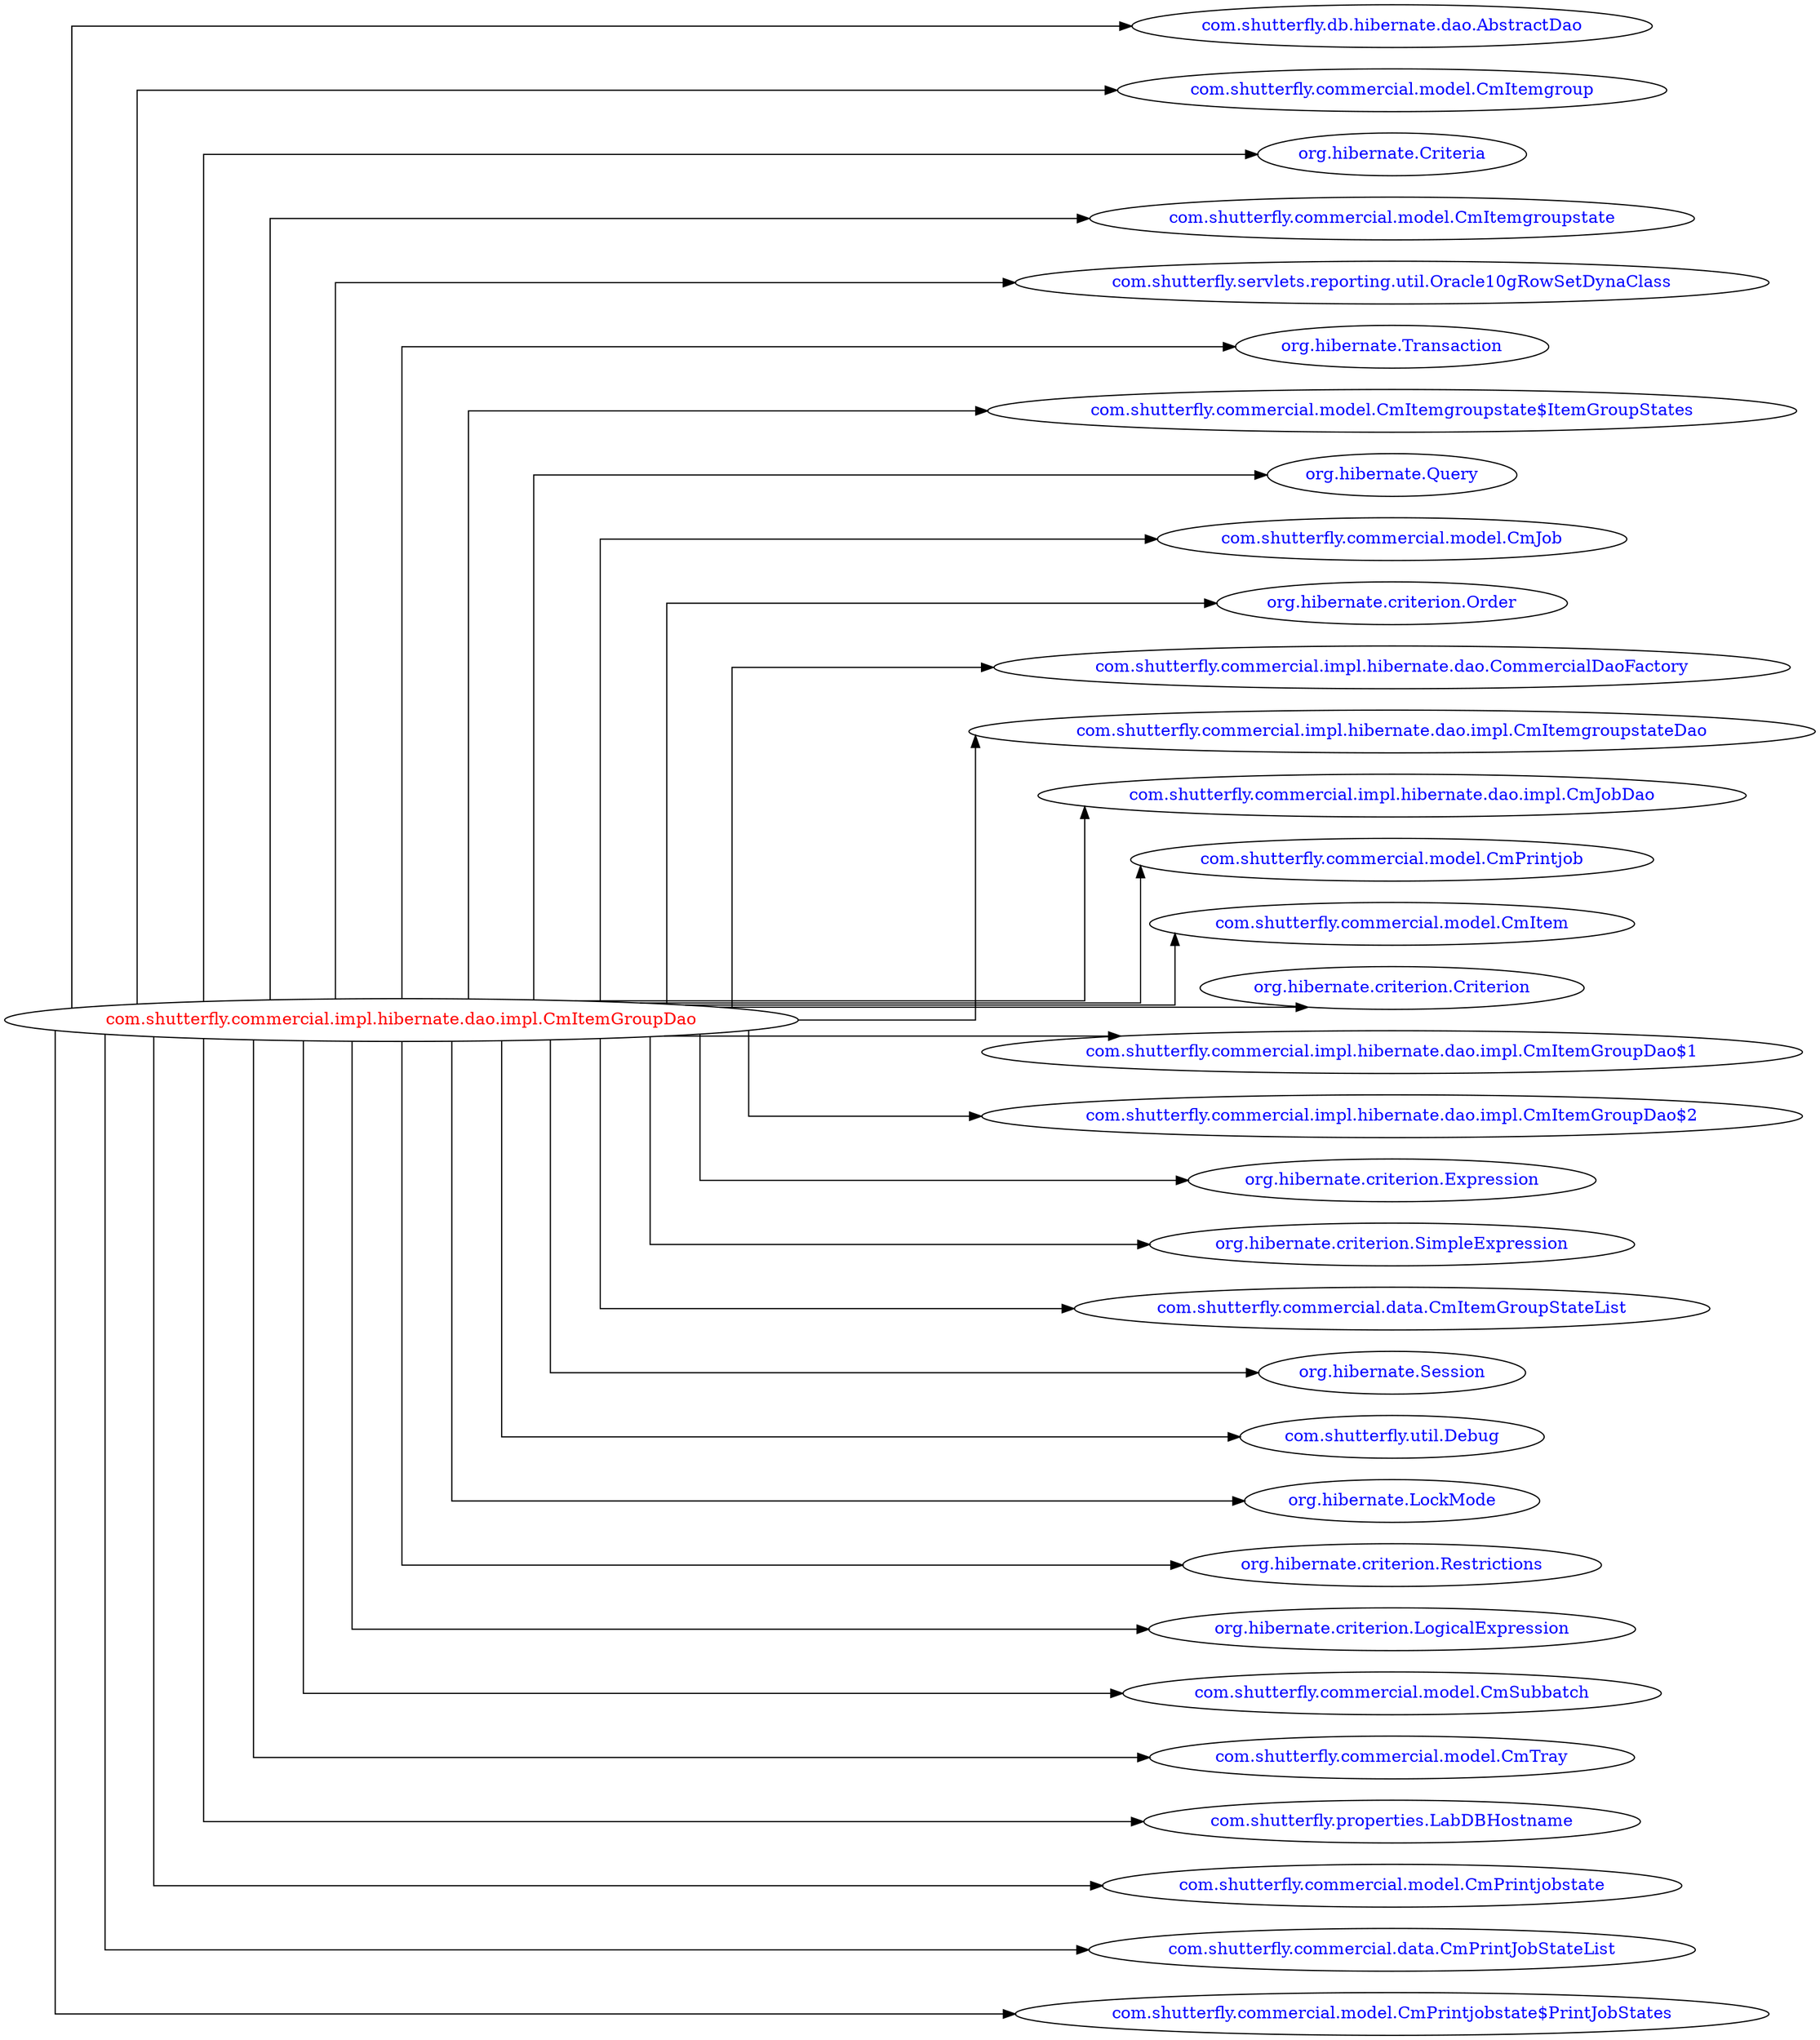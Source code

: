 digraph dependencyGraph {
 concentrate=true;
 ranksep="2.0";
 rankdir="LR"; 
 splines="ortho";
"com.shutterfly.commercial.impl.hibernate.dao.impl.CmItemGroupDao" [fontcolor="red"];
"com.shutterfly.db.hibernate.dao.AbstractDao" [ fontcolor="blue" ];
"com.shutterfly.commercial.impl.hibernate.dao.impl.CmItemGroupDao"->"com.shutterfly.db.hibernate.dao.AbstractDao";
"com.shutterfly.commercial.model.CmItemgroup" [ fontcolor="blue" ];
"com.shutterfly.commercial.impl.hibernate.dao.impl.CmItemGroupDao"->"com.shutterfly.commercial.model.CmItemgroup";
"org.hibernate.Criteria" [ fontcolor="blue" ];
"com.shutterfly.commercial.impl.hibernate.dao.impl.CmItemGroupDao"->"org.hibernate.Criteria";
"com.shutterfly.commercial.model.CmItemgroupstate" [ fontcolor="blue" ];
"com.shutterfly.commercial.impl.hibernate.dao.impl.CmItemGroupDao"->"com.shutterfly.commercial.model.CmItemgroupstate";
"com.shutterfly.servlets.reporting.util.Oracle10gRowSetDynaClass" [ fontcolor="blue" ];
"com.shutterfly.commercial.impl.hibernate.dao.impl.CmItemGroupDao"->"com.shutterfly.servlets.reporting.util.Oracle10gRowSetDynaClass";
"org.hibernate.Transaction" [ fontcolor="blue" ];
"com.shutterfly.commercial.impl.hibernate.dao.impl.CmItemGroupDao"->"org.hibernate.Transaction";
"com.shutterfly.commercial.model.CmItemgroupstate$ItemGroupStates" [ fontcolor="blue" ];
"com.shutterfly.commercial.impl.hibernate.dao.impl.CmItemGroupDao"->"com.shutterfly.commercial.model.CmItemgroupstate$ItemGroupStates";
"org.hibernate.Query" [ fontcolor="blue" ];
"com.shutterfly.commercial.impl.hibernate.dao.impl.CmItemGroupDao"->"org.hibernate.Query";
"com.shutterfly.commercial.model.CmJob" [ fontcolor="blue" ];
"com.shutterfly.commercial.impl.hibernate.dao.impl.CmItemGroupDao"->"com.shutterfly.commercial.model.CmJob";
"org.hibernate.criterion.Order" [ fontcolor="blue" ];
"com.shutterfly.commercial.impl.hibernate.dao.impl.CmItemGroupDao"->"org.hibernate.criterion.Order";
"com.shutterfly.commercial.impl.hibernate.dao.CommercialDaoFactory" [ fontcolor="blue" ];
"com.shutterfly.commercial.impl.hibernate.dao.impl.CmItemGroupDao"->"com.shutterfly.commercial.impl.hibernate.dao.CommercialDaoFactory";
"com.shutterfly.commercial.impl.hibernate.dao.impl.CmItemgroupstateDao" [ fontcolor="blue" ];
"com.shutterfly.commercial.impl.hibernate.dao.impl.CmItemGroupDao"->"com.shutterfly.commercial.impl.hibernate.dao.impl.CmItemgroupstateDao";
"com.shutterfly.commercial.impl.hibernate.dao.impl.CmJobDao" [ fontcolor="blue" ];
"com.shutterfly.commercial.impl.hibernate.dao.impl.CmItemGroupDao"->"com.shutterfly.commercial.impl.hibernate.dao.impl.CmJobDao";
"com.shutterfly.commercial.model.CmPrintjob" [ fontcolor="blue" ];
"com.shutterfly.commercial.impl.hibernate.dao.impl.CmItemGroupDao"->"com.shutterfly.commercial.model.CmPrintjob";
"com.shutterfly.commercial.model.CmItem" [ fontcolor="blue" ];
"com.shutterfly.commercial.impl.hibernate.dao.impl.CmItemGroupDao"->"com.shutterfly.commercial.model.CmItem";
"org.hibernate.criterion.Criterion" [ fontcolor="blue" ];
"com.shutterfly.commercial.impl.hibernate.dao.impl.CmItemGroupDao"->"org.hibernate.criterion.Criterion";
"com.shutterfly.commercial.impl.hibernate.dao.impl.CmItemGroupDao$1" [ fontcolor="blue" ];
"com.shutterfly.commercial.impl.hibernate.dao.impl.CmItemGroupDao"->"com.shutterfly.commercial.impl.hibernate.dao.impl.CmItemGroupDao$1";
"com.shutterfly.commercial.impl.hibernate.dao.impl.CmItemGroupDao$2" [ fontcolor="blue" ];
"com.shutterfly.commercial.impl.hibernate.dao.impl.CmItemGroupDao"->"com.shutterfly.commercial.impl.hibernate.dao.impl.CmItemGroupDao$2";
"org.hibernate.criterion.Expression" [ fontcolor="blue" ];
"com.shutterfly.commercial.impl.hibernate.dao.impl.CmItemGroupDao"->"org.hibernate.criterion.Expression";
"org.hibernate.criterion.SimpleExpression" [ fontcolor="blue" ];
"com.shutterfly.commercial.impl.hibernate.dao.impl.CmItemGroupDao"->"org.hibernate.criterion.SimpleExpression";
"com.shutterfly.commercial.data.CmItemGroupStateList" [ fontcolor="blue" ];
"com.shutterfly.commercial.impl.hibernate.dao.impl.CmItemGroupDao"->"com.shutterfly.commercial.data.CmItemGroupStateList";
"org.hibernate.Session" [ fontcolor="blue" ];
"com.shutterfly.commercial.impl.hibernate.dao.impl.CmItemGroupDao"->"org.hibernate.Session";
"com.shutterfly.util.Debug" [ fontcolor="blue" ];
"com.shutterfly.commercial.impl.hibernate.dao.impl.CmItemGroupDao"->"com.shutterfly.util.Debug";
"org.hibernate.LockMode" [ fontcolor="blue" ];
"com.shutterfly.commercial.impl.hibernate.dao.impl.CmItemGroupDao"->"org.hibernate.LockMode";
"org.hibernate.criterion.Restrictions" [ fontcolor="blue" ];
"com.shutterfly.commercial.impl.hibernate.dao.impl.CmItemGroupDao"->"org.hibernate.criterion.Restrictions";
"org.hibernate.criterion.LogicalExpression" [ fontcolor="blue" ];
"com.shutterfly.commercial.impl.hibernate.dao.impl.CmItemGroupDao"->"org.hibernate.criterion.LogicalExpression";
"com.shutterfly.commercial.model.CmSubbatch" [ fontcolor="blue" ];
"com.shutterfly.commercial.impl.hibernate.dao.impl.CmItemGroupDao"->"com.shutterfly.commercial.model.CmSubbatch";
"com.shutterfly.commercial.model.CmTray" [ fontcolor="blue" ];
"com.shutterfly.commercial.impl.hibernate.dao.impl.CmItemGroupDao"->"com.shutterfly.commercial.model.CmTray";
"com.shutterfly.properties.LabDBHostname" [ fontcolor="blue" ];
"com.shutterfly.commercial.impl.hibernate.dao.impl.CmItemGroupDao"->"com.shutterfly.properties.LabDBHostname";
"com.shutterfly.commercial.model.CmPrintjobstate" [ fontcolor="blue" ];
"com.shutterfly.commercial.impl.hibernate.dao.impl.CmItemGroupDao"->"com.shutterfly.commercial.model.CmPrintjobstate";
"com.shutterfly.commercial.data.CmPrintJobStateList" [ fontcolor="blue" ];
"com.shutterfly.commercial.impl.hibernate.dao.impl.CmItemGroupDao"->"com.shutterfly.commercial.data.CmPrintJobStateList";
"com.shutterfly.commercial.model.CmPrintjobstate$PrintJobStates" [ fontcolor="blue" ];
"com.shutterfly.commercial.impl.hibernate.dao.impl.CmItemGroupDao"->"com.shutterfly.commercial.model.CmPrintjobstate$PrintJobStates";
}